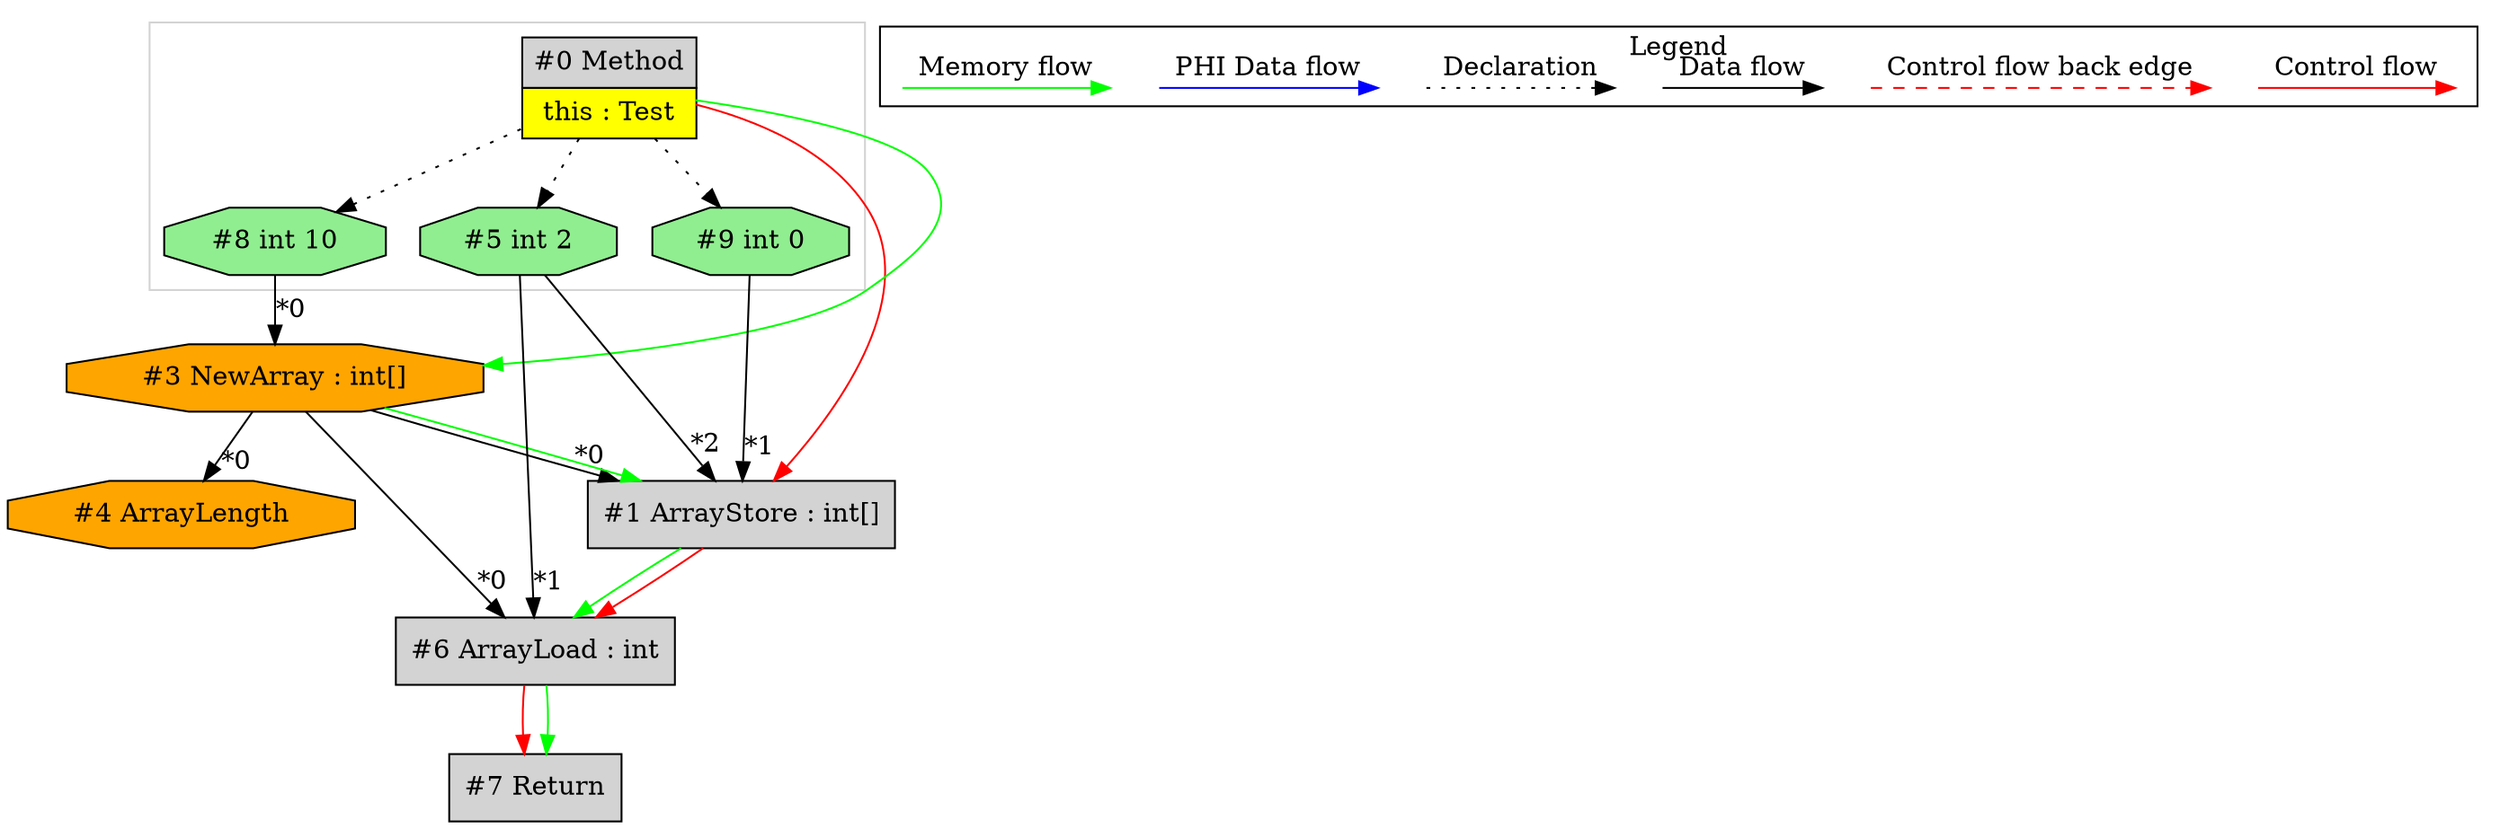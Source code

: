 digraph {
 node0[margin="0", label=<<table border="0" cellborder="1" cellspacing="0" cellpadding="5"><tr><td colspan="1">#0 Method</td></tr><tr><td port="prj2" bgcolor="yellow">this : Test</td></tr></table>>,shape=none, fillcolor=lightgrey, style=filled];
 node9[label="#9 int 0",shape=octagon, fillcolor=lightgreen, style=filled];
 node0 -> node9[style=dotted];
 node1[label="#1 ArrayStore : int[]",shape=box, fillcolor=lightgrey, style=filled];
 node3 -> node1[headlabel="*0", labeldistance=2];
 node9 -> node1[headlabel="*1", labeldistance=2];
 node5 -> node1[headlabel="*2", labeldistance=2];
 node3 -> node1[labeldistance=2, color=green, constraint=false];
 node0 -> node1[labeldistance=2, color=red, fontcolor=red];
 node3[label="#3 NewArray : int[]",shape=octagon, fillcolor=orange, style=filled];
 node8 -> node3[headlabel="*0", labeldistance=2];
 node0 -> node3[labeldistance=2, color=green, constraint=false];
 node8[label="#8 int 10",shape=octagon, fillcolor=lightgreen, style=filled];
 node0 -> node8[style=dotted];
 node4[label="#4 ArrayLength",shape=octagon, fillcolor=orange, style=filled];
 node3 -> node4[headlabel="*0", labeldistance=2];
 node6[label="#6 ArrayLoad : int",shape=box, fillcolor=lightgrey, style=filled];
 node3 -> node6[headlabel="*0", labeldistance=2];
 node5 -> node6[headlabel="*1", labeldistance=2];
 node1 -> node6[labeldistance=2, color=green, constraint=false];
 node1 -> node6[labeldistance=2, color=red, fontcolor=red];
 node5[label="#5 int 2",shape=octagon, fillcolor=lightgreen, style=filled];
 node0 -> node5[style=dotted];
 node7[label="#7 Return",shape=box, fillcolor=lightgrey, style=filled];
 node6 -> node7[labeldistance=2, color=red, fontcolor=red];
 node6 -> node7[labeldistance=2, color=green, constraint=false];
 subgraph cluster_0 {
  color=lightgray;
  node0;
  node5;
  node8;
  node9;
 }
 subgraph cluster_000 {
  label = "Legend";
  node [shape=point]
  {
   rank=same;
   c0 [style = invis];
   c1 [style = invis];
   c2 [style = invis];
   c3 [style = invis];
   d0 [style = invis];
   d1 [style = invis];
   d2 [style = invis];
   d3 [style = invis];
   d4 [style = invis];
   d5 [style = invis];
   d6 [style = invis];
   d7 [style = invis];
  }
  c0 -> c1 [label="Control flow", style=solid, color=red]
  c2 -> c3 [label="Control flow back edge", style=dashed, color=red]
  d0 -> d1 [label="Data flow"]
  d2 -> d3 [label="Declaration", style=dotted]
  d4 -> d5 [label="PHI Data flow", color=blue]
  d6 -> d7 [label="Memory flow", color=green]
 }

}
